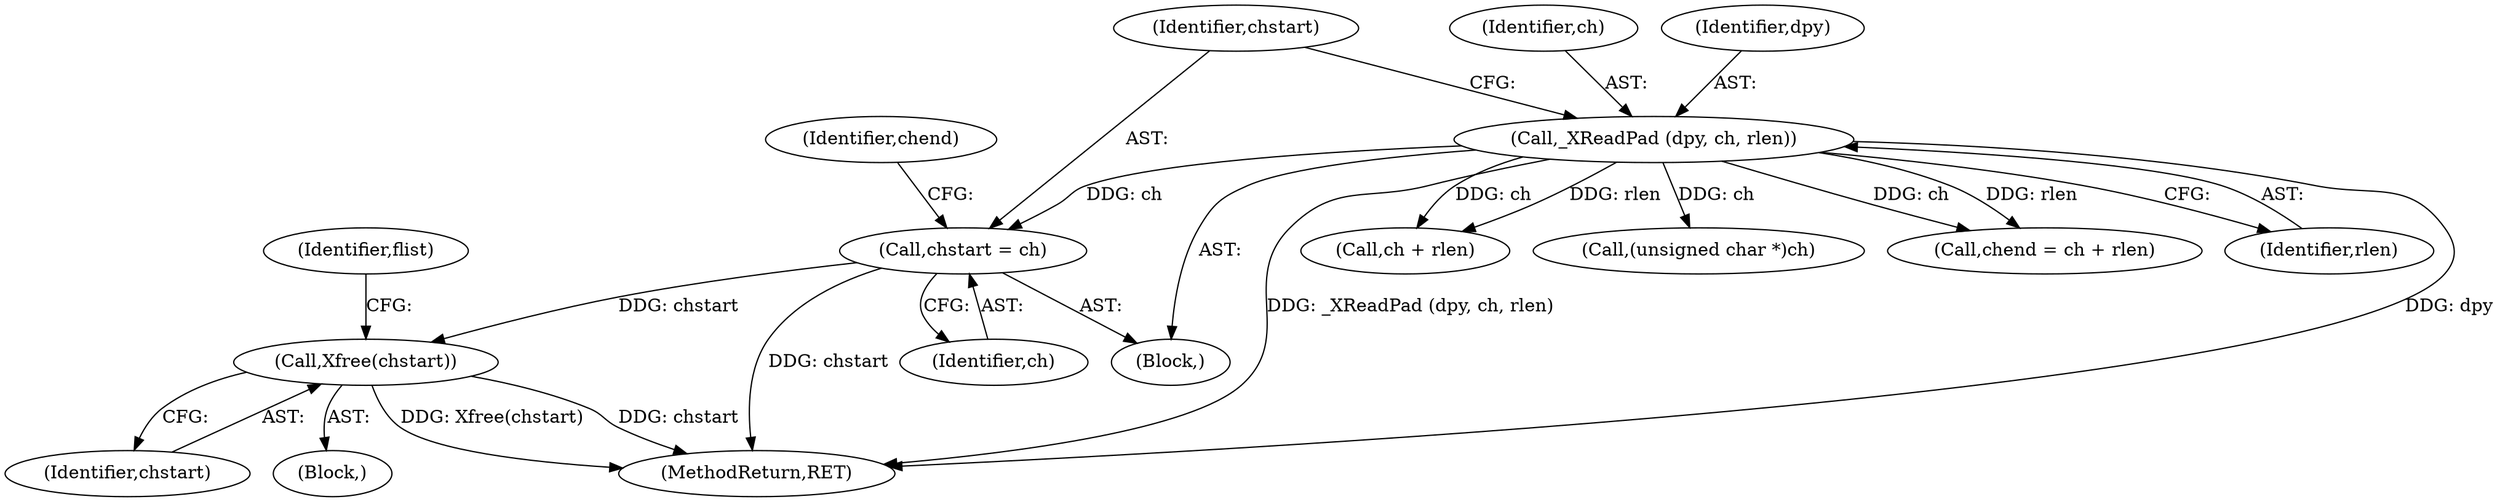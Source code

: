 digraph "0_libx11_b469da1430cdcee06e31c6251b83aede072a1ff0@pointer" {
"1000280" [label="(Call,chstart = ch)"];
"1000276" [label="(Call,_XReadPad (dpy, ch, rlen))"];
"1000343" [label="(Call,Xfree(chstart))"];
"1000343" [label="(Call,Xfree(chstart))"];
"1000280" [label="(Call,chstart = ch)"];
"1000277" [label="(Identifier,dpy)"];
"1000346" [label="(Identifier,flist)"];
"1000198" [label="(Block,)"];
"1000282" [label="(Identifier,ch)"];
"1000285" [label="(Call,ch + rlen)"];
"1000356" [label="(MethodReturn,RET)"];
"1000278" [label="(Identifier,ch)"];
"1000276" [label="(Call,_XReadPad (dpy, ch, rlen))"];
"1000291" [label="(Call,(unsigned char *)ch)"];
"1000344" [label="(Identifier,chstart)"];
"1000281" [label="(Identifier,chstart)"];
"1000283" [label="(Call,chend = ch + rlen)"];
"1000342" [label="(Block,)"];
"1000284" [label="(Identifier,chend)"];
"1000279" [label="(Identifier,rlen)"];
"1000280" -> "1000198"  [label="AST: "];
"1000280" -> "1000282"  [label="CFG: "];
"1000281" -> "1000280"  [label="AST: "];
"1000282" -> "1000280"  [label="AST: "];
"1000284" -> "1000280"  [label="CFG: "];
"1000280" -> "1000356"  [label="DDG: chstart"];
"1000276" -> "1000280"  [label="DDG: ch"];
"1000280" -> "1000343"  [label="DDG: chstart"];
"1000276" -> "1000198"  [label="AST: "];
"1000276" -> "1000279"  [label="CFG: "];
"1000277" -> "1000276"  [label="AST: "];
"1000278" -> "1000276"  [label="AST: "];
"1000279" -> "1000276"  [label="AST: "];
"1000281" -> "1000276"  [label="CFG: "];
"1000276" -> "1000356"  [label="DDG: _XReadPad (dpy, ch, rlen)"];
"1000276" -> "1000356"  [label="DDG: dpy"];
"1000276" -> "1000283"  [label="DDG: ch"];
"1000276" -> "1000283"  [label="DDG: rlen"];
"1000276" -> "1000285"  [label="DDG: ch"];
"1000276" -> "1000285"  [label="DDG: rlen"];
"1000276" -> "1000291"  [label="DDG: ch"];
"1000343" -> "1000342"  [label="AST: "];
"1000343" -> "1000344"  [label="CFG: "];
"1000344" -> "1000343"  [label="AST: "];
"1000346" -> "1000343"  [label="CFG: "];
"1000343" -> "1000356"  [label="DDG: chstart"];
"1000343" -> "1000356"  [label="DDG: Xfree(chstart)"];
}
